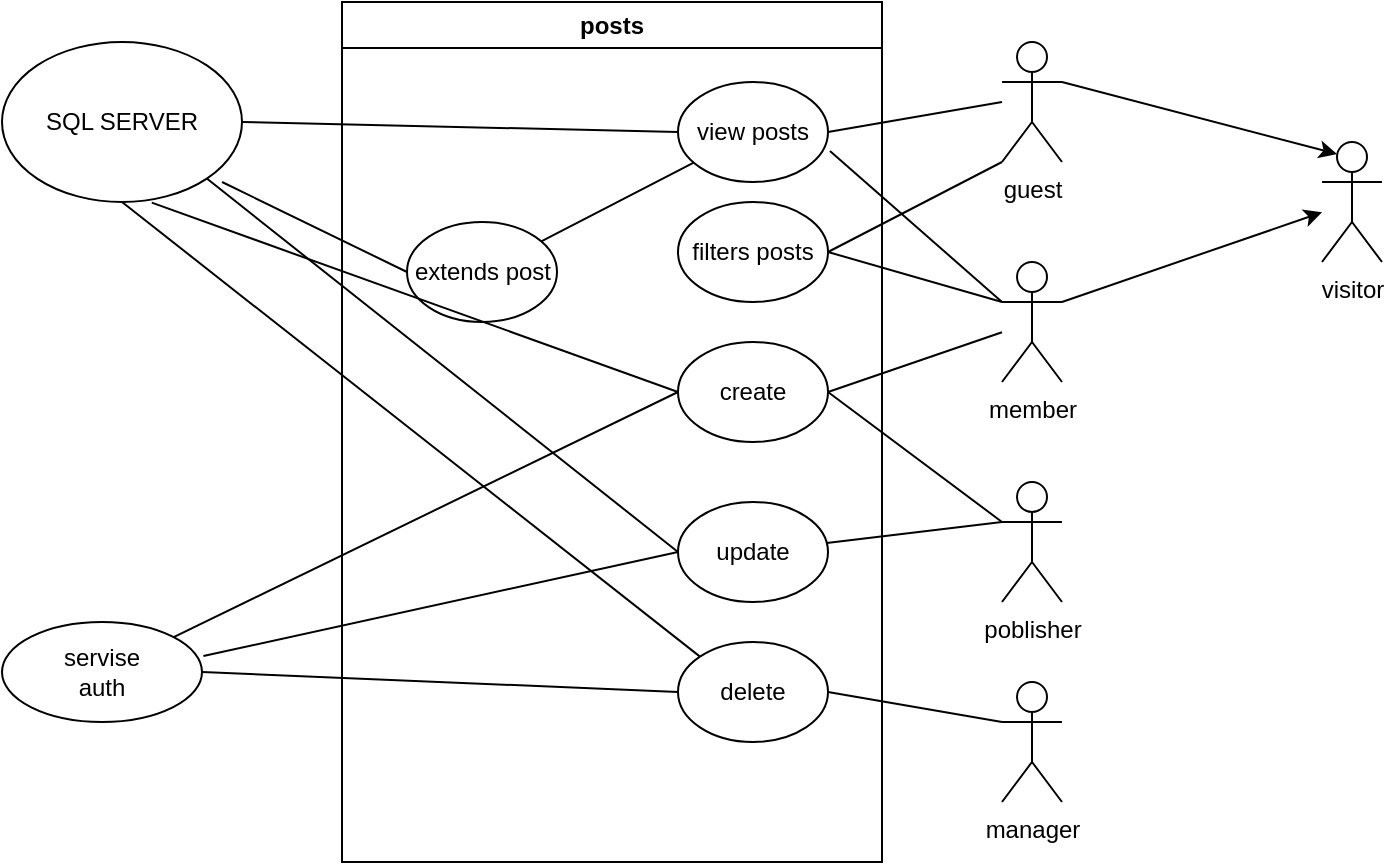 <mxfile>
    <diagram id="wm_HDpdpk3VuwldH8SBp" name="Page-1">
        <mxGraphModel dx="765" dy="452" grid="1" gridSize="10" guides="1" tooltips="1" connect="1" arrows="1" fold="1" page="1" pageScale="1" pageWidth="850" pageHeight="1100" math="0" shadow="0">
            <root>
                <mxCell id="0"/>
                <mxCell id="1" parent="0"/>
                <mxCell id="2" value="posts" style="swimlane;whiteSpace=wrap;html=1;" vertex="1" parent="1">
                    <mxGeometry x="220" y="30" width="270" height="430" as="geometry"/>
                </mxCell>
                <mxCell id="28" value="" style="edgeStyle=none;html=1;endArrow=none;endFill=0;" edge="1" parent="2" source="18" target="27">
                    <mxGeometry relative="1" as="geometry"/>
                </mxCell>
                <mxCell id="18" value="view posts" style="ellipse;whiteSpace=wrap;html=1;" vertex="1" parent="2">
                    <mxGeometry x="168" y="40" width="75" height="50" as="geometry"/>
                </mxCell>
                <mxCell id="19" value="filters posts" style="ellipse;whiteSpace=wrap;html=1;" vertex="1" parent="2">
                    <mxGeometry x="168" y="100" width="75" height="50" as="geometry"/>
                </mxCell>
                <mxCell id="20" value="update" style="ellipse;whiteSpace=wrap;html=1;" vertex="1" parent="2">
                    <mxGeometry x="168" y="250" width="75" height="50" as="geometry"/>
                </mxCell>
                <mxCell id="21" value="delete" style="ellipse;whiteSpace=wrap;html=1;" vertex="1" parent="2">
                    <mxGeometry x="168" y="320" width="75" height="50" as="geometry"/>
                </mxCell>
                <mxCell id="27" value="extends post" style="ellipse;whiteSpace=wrap;html=1;" vertex="1" parent="2">
                    <mxGeometry x="32.5" y="110" width="75" height="50" as="geometry"/>
                </mxCell>
                <mxCell id="29" value="create" style="ellipse;whiteSpace=wrap;html=1;" vertex="1" parent="2">
                    <mxGeometry x="168" y="170" width="75" height="50" as="geometry"/>
                </mxCell>
                <mxCell id="3" value="visitor" style="shape=umlActor;verticalLabelPosition=bottom;verticalAlign=top;html=1;outlineConnect=0;" vertex="1" parent="1">
                    <mxGeometry x="710" y="100" width="30" height="60" as="geometry"/>
                </mxCell>
                <mxCell id="13" style="edgeStyle=none;html=1;exitX=1;exitY=0.333;exitDx=0;exitDy=0;exitPerimeter=0;entryX=0.25;entryY=0.1;entryDx=0;entryDy=0;entryPerimeter=0;endArrow=classic;endFill=1;" edge="1" parent="1" source="7" target="3">
                    <mxGeometry relative="1" as="geometry"/>
                </mxCell>
                <mxCell id="35" style="edgeStyle=none;html=1;exitX=0;exitY=1;exitDx=0;exitDy=0;exitPerimeter=0;entryX=1;entryY=0.5;entryDx=0;entryDy=0;endArrow=none;endFill=0;" edge="1" parent="1" source="7" target="19">
                    <mxGeometry relative="1" as="geometry"/>
                </mxCell>
                <mxCell id="7" value="guest" style="shape=umlActor;verticalLabelPosition=bottom;verticalAlign=top;html=1;outlineConnect=0;direction=east;" vertex="1" parent="1">
                    <mxGeometry x="550" y="50" width="30" height="60" as="geometry"/>
                </mxCell>
                <mxCell id="14" style="edgeStyle=none;html=1;exitX=1;exitY=0.333;exitDx=0;exitDy=0;exitPerimeter=0;endArrow=classic;endFill=1;" edge="1" parent="1" source="10" target="3">
                    <mxGeometry relative="1" as="geometry"/>
                </mxCell>
                <mxCell id="39" style="edgeStyle=none;html=1;exitX=0;exitY=0.333;exitDx=0;exitDy=0;exitPerimeter=0;entryX=1.013;entryY=0.69;entryDx=0;entryDy=0;entryPerimeter=0;endArrow=none;endFill=0;" edge="1" parent="1" source="10" target="18">
                    <mxGeometry relative="1" as="geometry"/>
                </mxCell>
                <mxCell id="40" style="edgeStyle=none;html=1;exitX=0;exitY=0.333;exitDx=0;exitDy=0;exitPerimeter=0;entryX=1;entryY=0.5;entryDx=0;entryDy=0;endArrow=none;endFill=0;" edge="1" parent="1" source="10" target="19">
                    <mxGeometry relative="1" as="geometry"/>
                </mxCell>
                <mxCell id="45" style="edgeStyle=none;html=1;entryX=1;entryY=0.5;entryDx=0;entryDy=0;endArrow=none;endFill=0;" edge="1" parent="1" source="10" target="29">
                    <mxGeometry relative="1" as="geometry"/>
                </mxCell>
                <mxCell id="10" value="member" style="shape=umlActor;verticalLabelPosition=bottom;verticalAlign=top;html=1;outlineConnect=0;" vertex="1" parent="1">
                    <mxGeometry x="550" y="160" width="30" height="60" as="geometry"/>
                </mxCell>
                <mxCell id="43" style="edgeStyle=none;html=1;exitX=0;exitY=0.333;exitDx=0;exitDy=0;exitPerimeter=0;entryX=1;entryY=0.5;entryDx=0;entryDy=0;endArrow=none;endFill=0;" edge="1" parent="1" source="11" target="29">
                    <mxGeometry relative="1" as="geometry"/>
                </mxCell>
                <mxCell id="47" style="edgeStyle=none;html=1;exitX=0;exitY=0.333;exitDx=0;exitDy=0;exitPerimeter=0;endArrow=none;endFill=0;" edge="1" parent="1" source="11" target="20">
                    <mxGeometry relative="1" as="geometry"/>
                </mxCell>
                <mxCell id="11" value="poblisher" style="shape=umlActor;verticalLabelPosition=bottom;verticalAlign=top;html=1;outlineConnect=0;" vertex="1" parent="1">
                    <mxGeometry x="550" y="270" width="30" height="60" as="geometry"/>
                </mxCell>
                <mxCell id="46" style="edgeStyle=none;html=1;exitX=0;exitY=0.333;exitDx=0;exitDy=0;exitPerimeter=0;entryX=1;entryY=0.5;entryDx=0;entryDy=0;endArrow=none;endFill=0;" edge="1" parent="1" source="12" target="21">
                    <mxGeometry relative="1" as="geometry"/>
                </mxCell>
                <mxCell id="12" value="manager" style="shape=umlActor;verticalLabelPosition=bottom;verticalAlign=top;html=1;outlineConnect=0;" vertex="1" parent="1">
                    <mxGeometry x="550" y="370" width="30" height="60" as="geometry"/>
                </mxCell>
                <mxCell id="33" value="" style="endArrow=none;html=1;exitX=1;exitY=0.5;exitDx=0;exitDy=0;" edge="1" parent="1" source="18">
                    <mxGeometry width="50" height="50" relative="1" as="geometry">
                        <mxPoint x="500" y="130" as="sourcePoint"/>
                        <mxPoint x="550" y="80" as="targetPoint"/>
                    </mxGeometry>
                </mxCell>
                <mxCell id="51" value="servise&lt;br&gt;auth" style="ellipse;whiteSpace=wrap;html=1;" vertex="1" parent="1">
                    <mxGeometry x="50" y="340" width="100" height="50" as="geometry"/>
                </mxCell>
                <mxCell id="52" value="SQL SERVER" style="ellipse;whiteSpace=wrap;html=1;" vertex="1" parent="1">
                    <mxGeometry x="50" y="50" width="120" height="80" as="geometry"/>
                </mxCell>
                <mxCell id="53" style="edgeStyle=none;html=1;exitX=0;exitY=0.5;exitDx=0;exitDy=0;entryX=1;entryY=0.5;entryDx=0;entryDy=0;endArrow=none;endFill=0;" edge="1" parent="1" source="18" target="52">
                    <mxGeometry relative="1" as="geometry"/>
                </mxCell>
                <mxCell id="54" style="edgeStyle=none;html=1;exitX=0;exitY=0.5;exitDx=0;exitDy=0;entryX=0.917;entryY=0.875;entryDx=0;entryDy=0;entryPerimeter=0;endArrow=none;endFill=0;" edge="1" parent="1" source="27" target="52">
                    <mxGeometry relative="1" as="geometry"/>
                </mxCell>
                <mxCell id="44" style="edgeStyle=none;html=1;exitX=0;exitY=0.5;exitDx=0;exitDy=0;endArrow=none;endFill=0;" edge="1" parent="1" source="29" target="51">
                    <mxGeometry relative="1" as="geometry">
                        <mxPoint x="325.355" y="328.787" as="targetPoint"/>
                    </mxGeometry>
                </mxCell>
                <mxCell id="49" style="edgeStyle=none;html=1;exitX=0;exitY=0.5;exitDx=0;exitDy=0;entryX=1.007;entryY=0.34;entryDx=0;entryDy=0;entryPerimeter=0;endArrow=none;endFill=0;" edge="1" parent="1" source="20" target="51">
                    <mxGeometry relative="1" as="geometry">
                        <mxPoint x="329.706" y="331.767" as="targetPoint"/>
                    </mxGeometry>
                </mxCell>
                <mxCell id="48" style="edgeStyle=none;html=1;exitX=0;exitY=0.5;exitDx=0;exitDy=0;entryX=1;entryY=0.5;entryDx=0;entryDy=0;endArrow=none;endFill=0;" edge="1" parent="1" source="21" target="51">
                    <mxGeometry relative="1" as="geometry">
                        <mxPoint x="336.014" y="361.738" as="targetPoint"/>
                    </mxGeometry>
                </mxCell>
                <mxCell id="55" style="edgeStyle=none;html=1;exitX=0;exitY=0;exitDx=0;exitDy=0;entryX=0.5;entryY=1;entryDx=0;entryDy=0;endArrow=none;endFill=0;" edge="1" parent="1" source="21" target="52">
                    <mxGeometry relative="1" as="geometry"/>
                </mxCell>
                <mxCell id="56" style="edgeStyle=none;html=1;exitX=0;exitY=0.5;exitDx=0;exitDy=0;entryX=1;entryY=1;entryDx=0;entryDy=0;endArrow=none;endFill=0;" edge="1" parent="1" source="20" target="52">
                    <mxGeometry relative="1" as="geometry"/>
                </mxCell>
                <mxCell id="57" style="edgeStyle=none;html=1;exitX=0;exitY=0.5;exitDx=0;exitDy=0;entryX=0.624;entryY=1.004;entryDx=0;entryDy=0;entryPerimeter=0;endArrow=none;endFill=0;" edge="1" parent="1" source="29" target="52">
                    <mxGeometry relative="1" as="geometry"/>
                </mxCell>
            </root>
        </mxGraphModel>
    </diagram>
</mxfile>